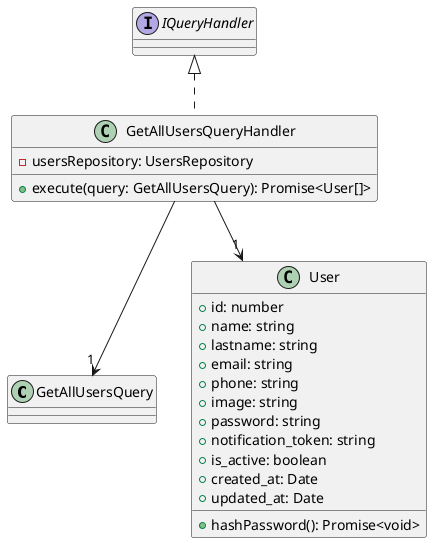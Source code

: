 @startuml
class GetAllUsersQuery
class User {
    +id: number
    +name: string
    +lastname: string
    +email: string
    +phone: string
    +image: string
    +password: string
    +notification_token: string
    +is_active: boolean
    +created_at: Date
    +updated_at: Date
    +hashPassword(): Promise<void>
}
class GetAllUsersQueryHandler implements IQueryHandler {
    -usersRepository: UsersRepository
    +execute(query: GetAllUsersQuery): Promise<User[]>
}

GetAllUsersQueryHandler --> "1" GetAllUsersQuery
GetAllUsersQueryHandler --> "1" User
@enduml